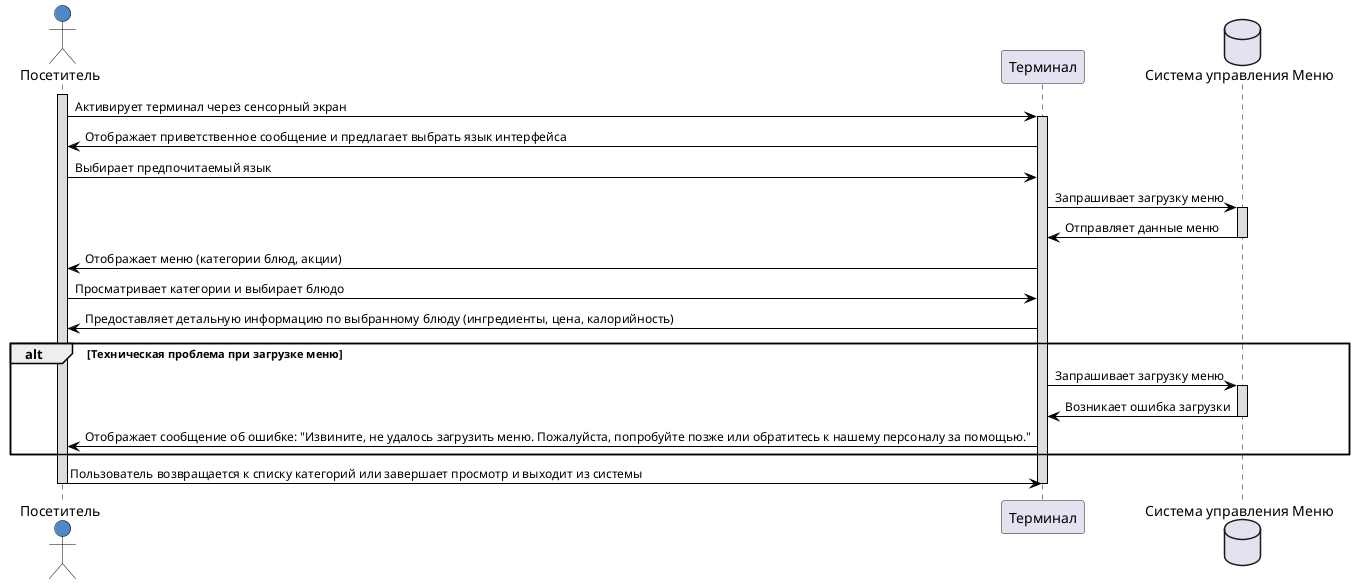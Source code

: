 @startuml
!define RECTANGLE #DDDDDD
skinparam rectangle {
  BackgroundColor RECTANGLE
  BorderColor black
  FontColor black
}
skinparam actor {
  BackgroundColor #4D89C6
  BorderColor black
  FontColor black
}
skinparam sequence {
  LifeLineBackgroundColor RECTANGLE
  LifeLineBorderColor black
  LifeLineFontColor black
  LifeLineFontSize 12
  ArrowColor black
  ArrowFontColor black
  ArrowFontSize 12
}

actor Посетитель as Visitor
participant "Терминал" as Terminal
database "Система управления Меню" as MenuSystem

activate Visitor
Visitor -> Terminal: Активирует терминал через сенсорный экран
activate Terminal
Terminal -> Visitor: Отображает приветственное сообщение и предлагает выбрать язык интерфейса
Visitor -> Terminal: Выбирает предпочитаемый язык
Terminal -> MenuSystem: Запрашивает загрузку меню
activate MenuSystem
MenuSystem -> Terminal: Отправляет данные меню
deactivate MenuSystem
Terminal -> Visitor: Отображает меню (категории блюд, акции)
Visitor -> Terminal: Просматривает категории и выбирает блюдо
Terminal -> Visitor: Предоставляет детальную информацию по выбранному блюду (ингредиенты, цена, калорийность)

alt Техническая проблема при загрузке меню
  Terminal -> MenuSystem: Запрашивает загрузку меню
  activate MenuSystem
  MenuSystem -> Terminal: Возникает ошибка загрузки
  deactivate MenuSystem
  Terminal -> Visitor: Отображает сообщение об ошибке: "Извините, не удалось загрузить меню. Пожалуйста, попробуйте позже или обратитесь к нашему персоналу за помощью."
end

Visitor -> Terminal: Пользователь возвращается к списку категорий или завершает просмотр и выходит из системы
deactivate Terminal
deactivate Visitor
@enduml

